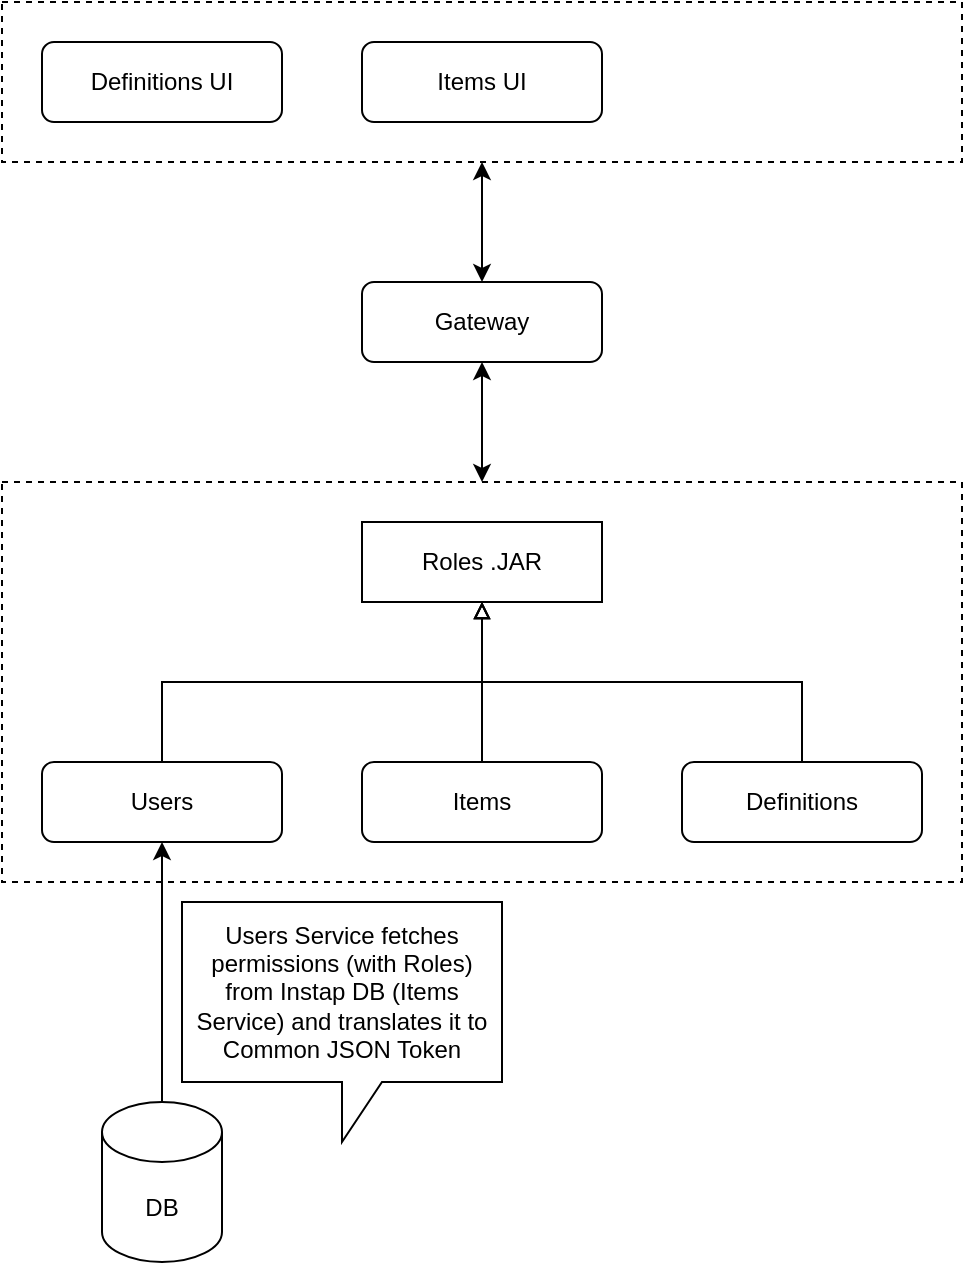 <mxfile version="17.4.6" type="github">
  <diagram id="q4dfYGu4iJA2e6SYoyLU" name="Page-1">
    <mxGraphModel dx="2066" dy="826" grid="1" gridSize="10" guides="1" tooltips="1" connect="1" arrows="1" fold="1" page="1" pageScale="1" pageWidth="827" pageHeight="1169" math="0" shadow="0">
      <root>
        <mxCell id="0" />
        <mxCell id="1" parent="0" />
        <mxCell id="BnWA-Fqiu9hO_94x-IY0-15" value="" style="rounded=0;whiteSpace=wrap;html=1;dashed=1;" vertex="1" parent="1">
          <mxGeometry x="280" y="280" width="480" height="200" as="geometry" />
        </mxCell>
        <mxCell id="BnWA-Fqiu9hO_94x-IY0-11" style="edgeStyle=orthogonalEdgeStyle;rounded=0;orthogonalLoop=1;jettySize=auto;html=1;endArrow=block;endFill=0;" edge="1" parent="1" source="BnWA-Fqiu9hO_94x-IY0-1" target="BnWA-Fqiu9hO_94x-IY0-10">
          <mxGeometry relative="1" as="geometry">
            <Array as="points">
              <mxPoint x="360" y="380" />
              <mxPoint x="520" y="380" />
            </Array>
          </mxGeometry>
        </mxCell>
        <mxCell id="BnWA-Fqiu9hO_94x-IY0-1" value="Users" style="rounded=1;whiteSpace=wrap;html=1;" vertex="1" parent="1">
          <mxGeometry x="300" y="420" width="120" height="40" as="geometry" />
        </mxCell>
        <mxCell id="BnWA-Fqiu9hO_94x-IY0-4" value="" style="edgeStyle=orthogonalEdgeStyle;rounded=0;orthogonalLoop=1;jettySize=auto;html=1;" edge="1" parent="1" source="BnWA-Fqiu9hO_94x-IY0-2" target="BnWA-Fqiu9hO_94x-IY0-1">
          <mxGeometry relative="1" as="geometry" />
        </mxCell>
        <mxCell id="BnWA-Fqiu9hO_94x-IY0-2" value="DB" style="shape=cylinder3;whiteSpace=wrap;html=1;boundedLbl=1;backgroundOutline=1;size=15;" vertex="1" parent="1">
          <mxGeometry x="330" y="590" width="60" height="80" as="geometry" />
        </mxCell>
        <mxCell id="BnWA-Fqiu9hO_94x-IY0-5" value="Users Service fetches permissions (with Roles) from Instap DB (Items Service) and translates it to Common JSON Token" style="shape=callout;whiteSpace=wrap;html=1;perimeter=calloutPerimeter;size=30;position=0.5;" vertex="1" parent="1">
          <mxGeometry x="370" y="490" width="160" height="120" as="geometry" />
        </mxCell>
        <mxCell id="BnWA-Fqiu9hO_94x-IY0-12" style="edgeStyle=orthogonalEdgeStyle;rounded=0;orthogonalLoop=1;jettySize=auto;html=1;endArrow=block;endFill=0;" edge="1" parent="1" source="BnWA-Fqiu9hO_94x-IY0-6" target="BnWA-Fqiu9hO_94x-IY0-10">
          <mxGeometry relative="1" as="geometry" />
        </mxCell>
        <mxCell id="BnWA-Fqiu9hO_94x-IY0-6" value="Items" style="rounded=1;whiteSpace=wrap;html=1;" vertex="1" parent="1">
          <mxGeometry x="460" y="420" width="120" height="40" as="geometry" />
        </mxCell>
        <mxCell id="BnWA-Fqiu9hO_94x-IY0-14" style="edgeStyle=orthogonalEdgeStyle;rounded=0;orthogonalLoop=1;jettySize=auto;html=1;endArrow=block;endFill=0;" edge="1" parent="1" source="BnWA-Fqiu9hO_94x-IY0-7" target="BnWA-Fqiu9hO_94x-IY0-10">
          <mxGeometry relative="1" as="geometry">
            <Array as="points">
              <mxPoint x="680" y="380" />
              <mxPoint x="520" y="380" />
            </Array>
          </mxGeometry>
        </mxCell>
        <mxCell id="BnWA-Fqiu9hO_94x-IY0-7" value="Definitions" style="rounded=1;whiteSpace=wrap;html=1;" vertex="1" parent="1">
          <mxGeometry x="620" y="420" width="120" height="40" as="geometry" />
        </mxCell>
        <mxCell id="BnWA-Fqiu9hO_94x-IY0-10" value="Roles .JAR" style="rounded=0;whiteSpace=wrap;html=1;" vertex="1" parent="1">
          <mxGeometry x="460" y="300" width="120" height="40" as="geometry" />
        </mxCell>
        <mxCell id="BnWA-Fqiu9hO_94x-IY0-18" style="edgeStyle=orthogonalEdgeStyle;rounded=0;orthogonalLoop=1;jettySize=auto;html=1;entryX=0.5;entryY=0;entryDx=0;entryDy=0;strokeColor=default;startArrow=classic;startFill=1;" edge="1" parent="1" source="BnWA-Fqiu9hO_94x-IY0-16" target="BnWA-Fqiu9hO_94x-IY0-15">
          <mxGeometry relative="1" as="geometry" />
        </mxCell>
        <mxCell id="BnWA-Fqiu9hO_94x-IY0-16" value="Gateway" style="rounded=1;whiteSpace=wrap;html=1;" vertex="1" parent="1">
          <mxGeometry x="460" y="180" width="120" height="40" as="geometry" />
        </mxCell>
        <mxCell id="BnWA-Fqiu9hO_94x-IY0-21" value="" style="edgeStyle=orthogonalEdgeStyle;rounded=0;orthogonalLoop=1;jettySize=auto;html=1;startArrow=classic;startFill=1;" edge="1" parent="1" source="BnWA-Fqiu9hO_94x-IY0-19" target="BnWA-Fqiu9hO_94x-IY0-16">
          <mxGeometry relative="1" as="geometry" />
        </mxCell>
        <mxCell id="BnWA-Fqiu9hO_94x-IY0-19" value="" style="rounded=0;whiteSpace=wrap;html=1;dashed=1;" vertex="1" parent="1">
          <mxGeometry x="280" y="40" width="480" height="80" as="geometry" />
        </mxCell>
        <mxCell id="BnWA-Fqiu9hO_94x-IY0-20" value="Definitions UI" style="rounded=1;whiteSpace=wrap;html=1;" vertex="1" parent="1">
          <mxGeometry x="300" y="60" width="120" height="40" as="geometry" />
        </mxCell>
        <mxCell id="BnWA-Fqiu9hO_94x-IY0-22" value="Items UI" style="rounded=1;whiteSpace=wrap;html=1;" vertex="1" parent="1">
          <mxGeometry x="460" y="60" width="120" height="40" as="geometry" />
        </mxCell>
      </root>
    </mxGraphModel>
  </diagram>
</mxfile>
